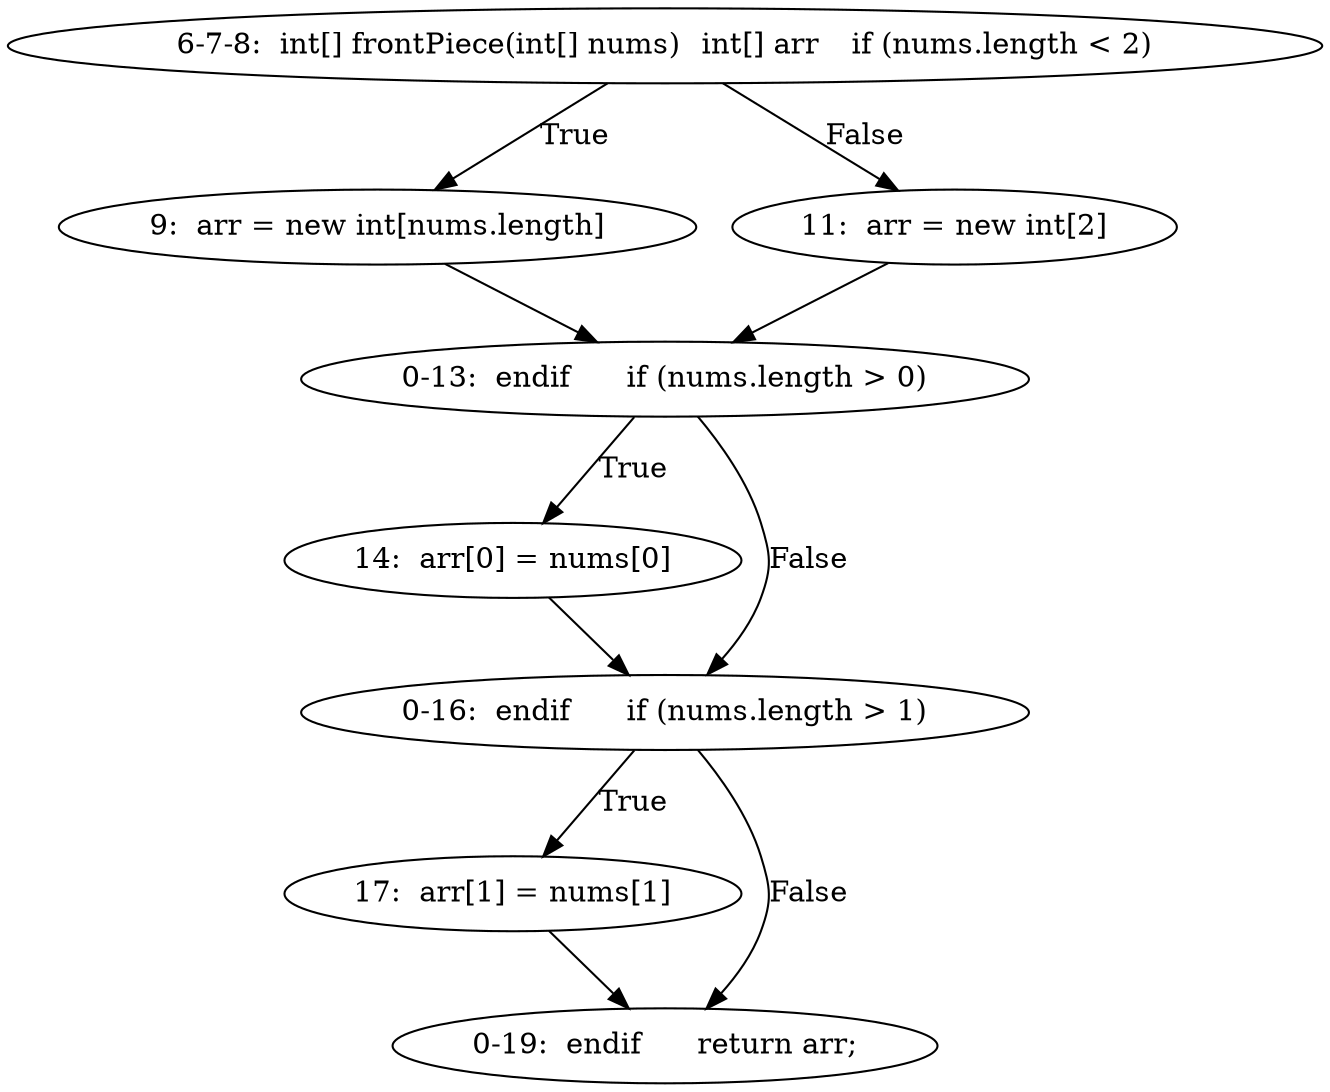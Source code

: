 digraph result_test { 
// graph-vertices
  a2  [label="6-7-8:  int[] frontPiece(int[] nums)	int[] arr	if (nums.length < 2)"]; 
  3  [label="9:  arr = new int[nums.length]"]; 
  a3  [label="0-13:  endif	if (nums.length > 0)"]; 
  5  [label="11:  arr = new int[2]"]; 
  7  [label="14:  arr[0] = nums[0]"]; 
  a4  [label="0-16:  endif	if (nums.length > 1)"]; 
  10  [label="17:  arr[1] = nums[1]"]; 
  a5  [label="0-19:  endif	return arr;"]; 
// graph-edges
  a2 -> 3  [label="True"]; 
  3 -> a3;
  a2 -> 5  [label="False"]; 
  5 -> a3;
  a3 -> 7  [label="True"]; 
  7 -> a4;
  a3 -> a4  [label="False"]; 
  a4 -> 10  [label="True"]; 
  10 -> a5;
  a4 -> a5  [label="False"]; 
}